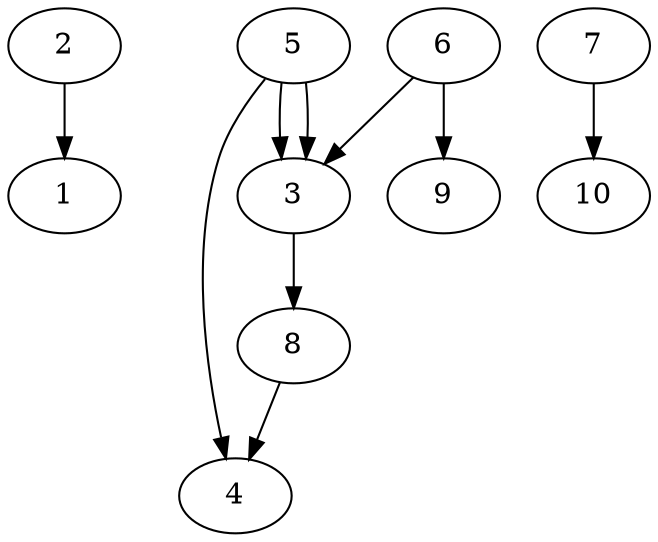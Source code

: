 digraph G_1 {
    1;
    2;
    3;
    4;
    5;
    6;
    7;
    8;
    9;
    10;
    5 -> 4;
    5 -> 3;
    3 -> 8;
    5 -> 3;
    6 -> 3;
    6 -> 9;
    8 -> 4;
    7 -> 10;
    2 -> 1;
}